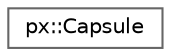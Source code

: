 digraph "Graphical Class Hierarchy"
{
 // LATEX_PDF_SIZE
  bgcolor="transparent";
  edge [fontname=Helvetica,fontsize=10,labelfontname=Helvetica,labelfontsize=10];
  node [fontname=Helvetica,fontsize=10,shape=box,height=0.2,width=0.4];
  rankdir="LR";
  Node0 [id="Node000000",label="px::Capsule",height=0.2,width=0.4,color="grey40", fillcolor="white", style="filled",URL="$structpx_1_1_capsule.html",tooltip=" "];
}
